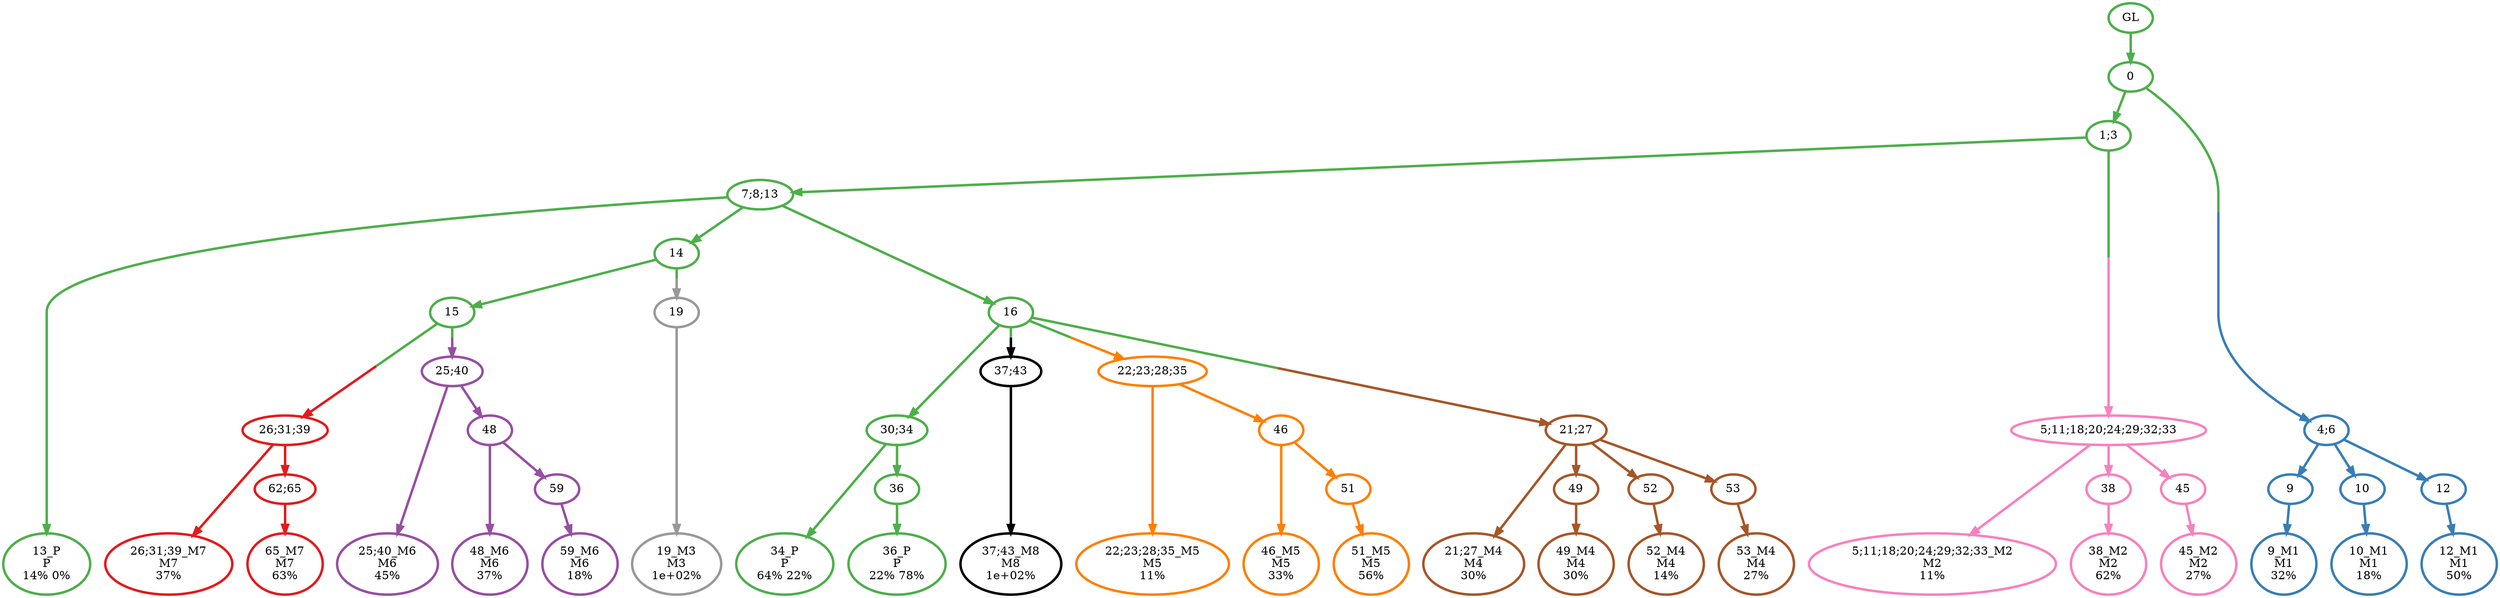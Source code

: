 digraph T {
	{
		rank=same
		48 [penwidth=3,colorscheme=set19,color=3,label="13_P\nP\n14% 0%"]
		43 [penwidth=3,colorscheme=set19,color=3,label="34_P\nP\n64% 22%"]
		41 [penwidth=3,colorscheme=set19,color=3,label="36_P\nP\n22% 78%"]
		39 [penwidth=3,colorscheme=set19,color=2,label="9_M1\nM1\n32%"]
		37 [penwidth=3,colorscheme=set19,color=2,label="10_M1\nM1\n18%"]
		35 [penwidth=3,colorscheme=set19,color=2,label="12_M1\nM1\n50%"]
		34 [penwidth=3,colorscheme=set19,color=8,label="5;11;18;20;24;29;32;33_M2\nM2\n11%"]
		32 [penwidth=3,colorscheme=set19,color=8,label="38_M2\nM2\n62%"]
		30 [penwidth=3,colorscheme=set19,color=8,label="45_M2\nM2\n27%"]
		29 [penwidth=3,colorscheme=set19,color=9,label="19_M3\nM3\n1e+02%"]
		28 [penwidth=3,colorscheme=set19,color=7,label="21;27_M4\nM4\n30%"]
		26 [penwidth=3,colorscheme=set19,color=7,label="49_M4\nM4\n30%"]
		24 [penwidth=3,colorscheme=set19,color=7,label="52_M4\nM4\n14%"]
		22 [penwidth=3,colorscheme=set19,color=7,label="53_M4\nM4\n27%"]
		21 [penwidth=3,colorscheme=set19,color=5,label="22;23;28;35_M5\nM5\n11%"]
		19 [penwidth=3,colorscheme=set19,color=5,label="46_M5\nM5\n33%"]
		17 [penwidth=3,colorscheme=set19,color=5,label="51_M5\nM5\n56%"]
		16 [penwidth=3,colorscheme=set19,color=4,label="25;40_M6\nM6\n45%"]
		14 [penwidth=3,colorscheme=set19,color=4,label="48_M6\nM6\n37%"]
		12 [penwidth=3,colorscheme=set19,color=4,label="59_M6\nM6\n18%"]
		11 [penwidth=3,colorscheme=set19,color=1,label="26;31;39_M7\nM7\n37%"]
		9 [penwidth=3,colorscheme=set19,color=1,label="65_M7\nM7\n63%"]
		8 [penwidth=3,colorscheme=set19,color=10,label="37;43_M8\nM8\n1e+02%"]
	}
	52 [penwidth=3,colorscheme=set19,color=3,label="GL"]
	51 [penwidth=3,colorscheme=set19,color=3,label="0"]
	50 [penwidth=3,colorscheme=set19,color=3,label="1;3"]
	49 [penwidth=3,colorscheme=set19,color=3,label="7;8;13"]
	47 [penwidth=3,colorscheme=set19,color=3,label="14"]
	46 [penwidth=3,colorscheme=set19,color=3,label="15"]
	45 [penwidth=3,colorscheme=set19,color=3,label="16"]
	44 [penwidth=3,colorscheme=set19,color=3,label="30;34"]
	42 [penwidth=3,colorscheme=set19,color=3,label="36"]
	40 [penwidth=3,colorscheme=set19,color=2,label="9"]
	38 [penwidth=3,colorscheme=set19,color=2,label="10"]
	36 [penwidth=3,colorscheme=set19,color=2,label="12"]
	33 [penwidth=3,colorscheme=set19,color=8,label="38"]
	31 [penwidth=3,colorscheme=set19,color=8,label="45"]
	27 [penwidth=3,colorscheme=set19,color=7,label="49"]
	25 [penwidth=3,colorscheme=set19,color=7,label="52"]
	23 [penwidth=3,colorscheme=set19,color=7,label="53"]
	20 [penwidth=3,colorscheme=set19,color=5,label="46"]
	18 [penwidth=3,colorscheme=set19,color=5,label="51"]
	15 [penwidth=3,colorscheme=set19,color=4,label="48"]
	13 [penwidth=3,colorscheme=set19,color=4,label="59"]
	10 [penwidth=3,colorscheme=set19,color=1,label="62;65"]
	7 [penwidth=3,colorscheme=set19,color=10,label="37;43"]
	6 [penwidth=3,colorscheme=set19,color=1,label="26;31;39"]
	5 [penwidth=3,colorscheme=set19,color=4,label="25;40"]
	4 [penwidth=3,colorscheme=set19,color=5,label="22;23;28;35"]
	3 [penwidth=3,colorscheme=set19,color=7,label="21;27"]
	2 [penwidth=3,colorscheme=set19,color=9,label="19"]
	1 [penwidth=3,colorscheme=set19,color=8,label="5;11;18;20;24;29;32;33"]
	0 [penwidth=3,colorscheme=set19,color=2,label="4;6"]
	52 -> 51 [penwidth=3,colorscheme=set19,color=3]
	51 -> 50 [penwidth=3,colorscheme=set19,color=3]
	51 -> 0 [penwidth=3,colorscheme=set19,color="3;0.5:2"]
	50 -> 49 [penwidth=3,colorscheme=set19,color=3]
	50 -> 1 [penwidth=3,colorscheme=set19,color="3;0.5:8"]
	49 -> 48 [penwidth=3,colorscheme=set19,color=3]
	49 -> 47 [penwidth=3,colorscheme=set19,color=3]
	49 -> 45 [penwidth=3,colorscheme=set19,color=3]
	47 -> 46 [penwidth=3,colorscheme=set19,color=3]
	47 -> 2 [penwidth=3,colorscheme=set19,color="3;0.5:9"]
	46 -> 6 [penwidth=3,colorscheme=set19,color="3;0.5:1"]
	46 -> 5 [penwidth=3,colorscheme=set19,color="3;0.5:4"]
	45 -> 44 [penwidth=3,colorscheme=set19,color=3]
	45 -> 7 [penwidth=3,colorscheme=set19,color="3;0.5:10"]
	45 -> 4 [penwidth=3,colorscheme=set19,color="3;0.5:5"]
	45 -> 3 [penwidth=3,colorscheme=set19,color="3;0.5:7"]
	44 -> 43 [penwidth=3,colorscheme=set19,color=3]
	44 -> 42 [penwidth=3,colorscheme=set19,color=3]
	42 -> 41 [penwidth=3,colorscheme=set19,color=3]
	40 -> 39 [penwidth=3,colorscheme=set19,color=2]
	38 -> 37 [penwidth=3,colorscheme=set19,color=2]
	36 -> 35 [penwidth=3,colorscheme=set19,color=2]
	33 -> 32 [penwidth=3,colorscheme=set19,color=8]
	31 -> 30 [penwidth=3,colorscheme=set19,color=8]
	27 -> 26 [penwidth=3,colorscheme=set19,color=7]
	25 -> 24 [penwidth=3,colorscheme=set19,color=7]
	23 -> 22 [penwidth=3,colorscheme=set19,color=7]
	20 -> 19 [penwidth=3,colorscheme=set19,color=5]
	20 -> 18 [penwidth=3,colorscheme=set19,color=5]
	18 -> 17 [penwidth=3,colorscheme=set19,color=5]
	15 -> 14 [penwidth=3,colorscheme=set19,color=4]
	15 -> 13 [penwidth=3,colorscheme=set19,color=4]
	13 -> 12 [penwidth=3,colorscheme=set19,color=4]
	10 -> 9 [penwidth=3,colorscheme=set19,color=1]
	7 -> 8 [penwidth=3,colorscheme=set19,color=10]
	6 -> 11 [penwidth=3,colorscheme=set19,color=1]
	6 -> 10 [penwidth=3,colorscheme=set19,color=1]
	5 -> 16 [penwidth=3,colorscheme=set19,color=4]
	5 -> 15 [penwidth=3,colorscheme=set19,color=4]
	4 -> 21 [penwidth=3,colorscheme=set19,color=5]
	4 -> 20 [penwidth=3,colorscheme=set19,color=5]
	3 -> 28 [penwidth=3,colorscheme=set19,color=7]
	3 -> 27 [penwidth=3,colorscheme=set19,color=7]
	3 -> 25 [penwidth=3,colorscheme=set19,color=7]
	3 -> 23 [penwidth=3,colorscheme=set19,color=7]
	2 -> 29 [penwidth=3,colorscheme=set19,color=9]
	1 -> 34 [penwidth=3,colorscheme=set19,color=8]
	1 -> 33 [penwidth=3,colorscheme=set19,color=8]
	1 -> 31 [penwidth=3,colorscheme=set19,color=8]
	0 -> 40 [penwidth=3,colorscheme=set19,color=2]
	0 -> 38 [penwidth=3,colorscheme=set19,color=2]
	0 -> 36 [penwidth=3,colorscheme=set19,color=2]
}
